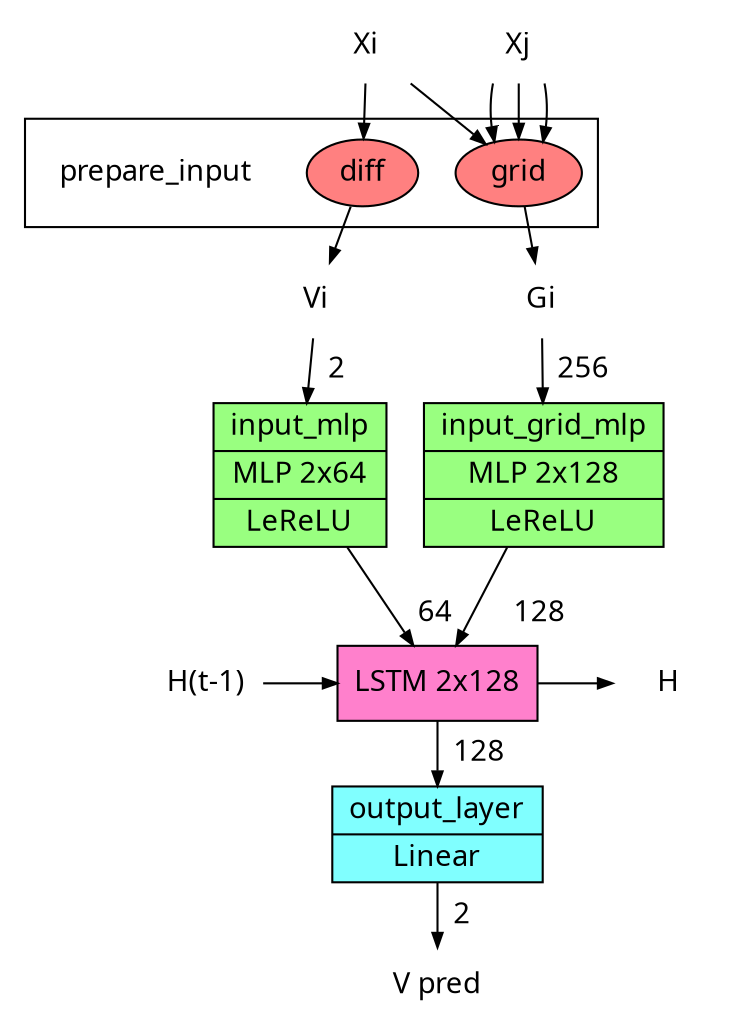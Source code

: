 digraph simple {
    ranksep=0.2;
    fontname="sans serif";
    node [shape=box,style=filled,fontname="sans serif"];
    edge [fontname="sans serif", labelfontsize=12, arrowsize=0.7];

    { // MLP Nodes
        node [shape=record, fillcolor="0.3,0.5,1.0"]
        input_grid_mlp [label="{input_grid_mlp|MLP 2x128|LeReLU}"]
        input_mlp [label="{input_mlp|MLP 2x64|LeReLU}"]
    }

    { // Linear Nodes
        node [shape=record, fillcolor="0.5,0.5,1.0"]
        output_layer [label="{output_layer|Linear}"]
    }

    { // LSTM Nodes
        node [shape=box, fillcolor="0.9,0.5,1.0"]
        rnn [label="LSTM 2x128"]
    }
    
    { // Activations
        node [fillcolor="0,0.5,1.0", shape="oval", width=0.2, height=0.2]
        grid
        diff
    }

    // Tensors
    {
        node [shape=plaintext, fillcolor="none"];
        prepare_input [label="prepare_input"]
        position_i [label="Xi"];
        position_j [label="Xj"];
        displacement [label="Vi"];
        local_grid [label="Gi"];
        output [label="V pred"]
        h_prev [label="H(t-1)"]
        h [label="H"]
    }

    // Edges
    {
        rank=same
        h_prev -> rnn;
        rnn -> h;
    }
    subgraph cluster_0 {
        //style=invis;
        rank=same;
        prepare_input
        diff
        grid
    }
    
    position_i -> grid;
    position_j -> grid;
    position_j -> grid;
    position_j -> grid;
    grid -> local_grid;
    position_i -> diff -> displacement;
    local_grid -> input_grid_mlp [label="  256"];
    displacement -> input_mlp [label="  2"];
    input_mlp -> rnn [label="\n  64"]
    input_grid_mlp -> rnn [label="\n  128"]
    rnn -> output_layer [label="  128"]
    output_layer -> output [label="  2"]
}
